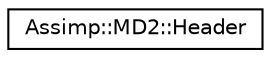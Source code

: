 digraph "Graphical Class Hierarchy"
{
  edge [fontname="Helvetica",fontsize="10",labelfontname="Helvetica",labelfontsize="10"];
  node [fontname="Helvetica",fontsize="10",shape=record];
  rankdir="LR";
  Node1 [label="Assimp::MD2::Header",height=0.2,width=0.4,color="black", fillcolor="white", style="filled",URL="$struct_assimp_1_1_m_d2_1_1_header.html",tooltip="Data structure for the MD2 main header. "];
}

